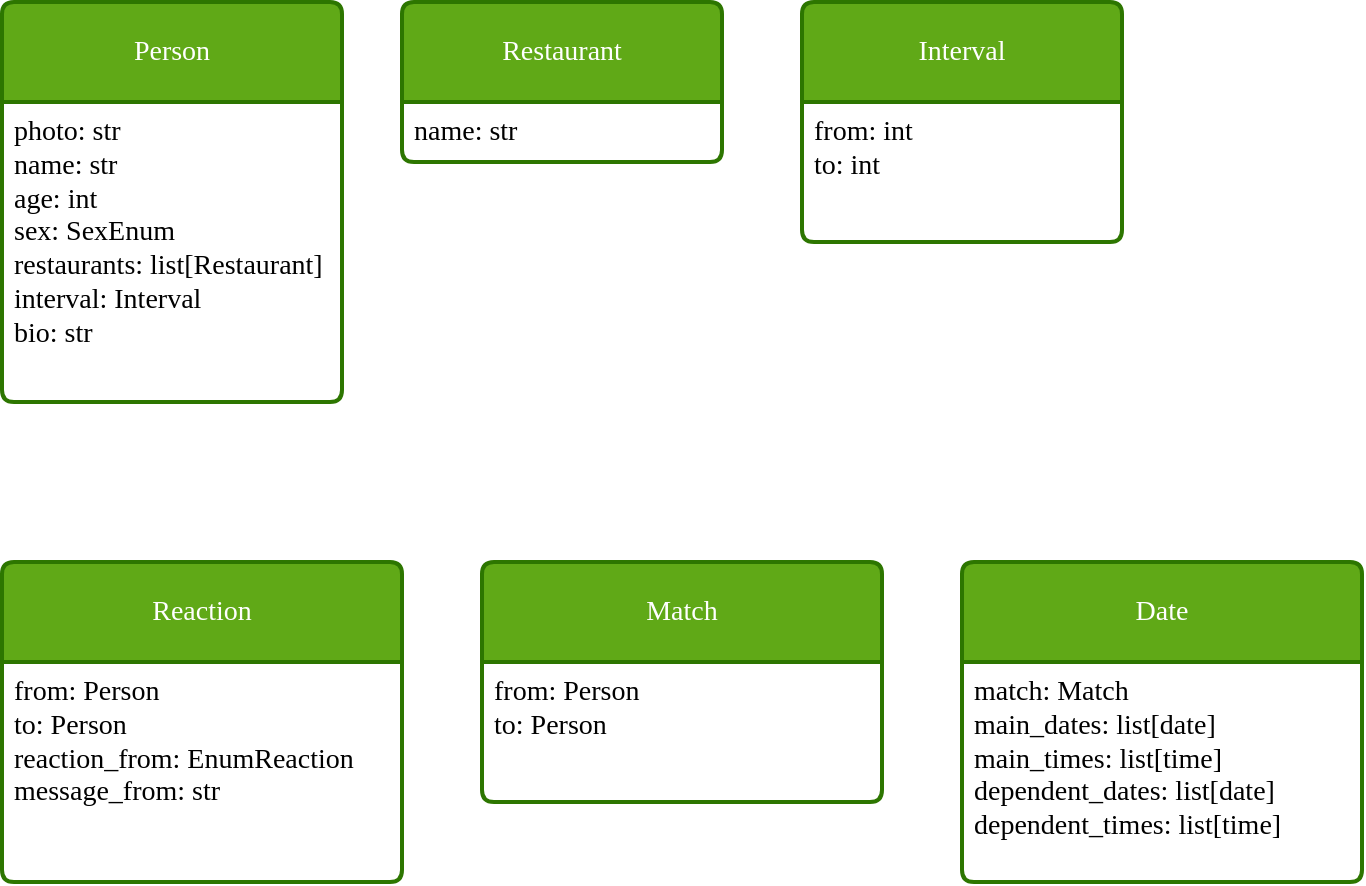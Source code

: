 <mxfile version="21.1.9" type="github">
  <diagram name="Страница 1" id="IpyKYIGc66eHT6IRMl8n">
    <mxGraphModel dx="1014" dy="559" grid="1" gridSize="10" guides="1" tooltips="1" connect="1" arrows="1" fold="1" page="1" pageScale="1" pageWidth="827" pageHeight="1169" math="0" shadow="0">
      <root>
        <mxCell id="0" />
        <mxCell id="1" parent="0" />
        <mxCell id="sQHt2j1zjNg7_AkFd3IT-1" value="Person" style="swimlane;childLayout=stackLayout;horizontal=1;startSize=50;horizontalStack=0;rounded=1;fontSize=14;fontStyle=0;strokeWidth=2;resizeParent=0;resizeLast=1;shadow=0;dashed=0;align=center;arcSize=4;whiteSpace=wrap;html=1;fontFamily=Times New Roman;fillColor=#60a917;fontColor=#ffffff;strokeColor=#2D7600;" parent="1" vertex="1">
          <mxGeometry x="40" y="40" width="170" height="200" as="geometry">
            <mxRectangle x="40" y="40" width="80" height="50" as="alternateBounds" />
          </mxGeometry>
        </mxCell>
        <mxCell id="sQHt2j1zjNg7_AkFd3IT-2" value="photo: str&lt;br&gt;name: str&lt;br style=&quot;font-size: 14px;&quot;&gt;age: int&lt;br style=&quot;font-size: 14px;&quot;&gt;sex: SexEnum&lt;br style=&quot;font-size: 14px;&quot;&gt;restaurants: list[Restaurant]&lt;br style=&quot;font-size: 14px;&quot;&gt;interval: Interval&lt;br style=&quot;font-size: 14px;&quot;&gt;bio: str" style="align=left;strokeColor=none;fillColor=none;spacingLeft=4;fontSize=14;verticalAlign=top;resizable=0;rotatable=0;part=1;html=1;fontFamily=Times New Roman;" parent="sQHt2j1zjNg7_AkFd3IT-1" vertex="1">
          <mxGeometry y="50" width="170" height="150" as="geometry" />
        </mxCell>
        <mxCell id="o55dQj6tfbEgBVc8BPkl-1" value="Restaurant" style="swimlane;childLayout=stackLayout;horizontal=1;startSize=50;horizontalStack=0;rounded=1;fontSize=14;fontStyle=0;strokeWidth=2;resizeParent=0;resizeLast=1;shadow=0;dashed=0;align=center;arcSize=4;whiteSpace=wrap;html=1;fontFamily=Times New Roman;fillColor=#60a917;fontColor=#ffffff;strokeColor=#2D7600;" vertex="1" parent="1">
          <mxGeometry x="240" y="40" width="160" height="80" as="geometry" />
        </mxCell>
        <mxCell id="o55dQj6tfbEgBVc8BPkl-2" value="name: str" style="align=left;strokeColor=none;fillColor=none;spacingLeft=4;fontSize=14;verticalAlign=top;resizable=0;rotatable=0;part=1;html=1;fontFamily=Times New Roman;" vertex="1" parent="o55dQj6tfbEgBVc8BPkl-1">
          <mxGeometry y="50" width="160" height="30" as="geometry" />
        </mxCell>
        <mxCell id="o55dQj6tfbEgBVc8BPkl-3" value="Interval" style="swimlane;childLayout=stackLayout;horizontal=1;startSize=50;horizontalStack=0;rounded=1;fontSize=14;fontStyle=0;strokeWidth=2;resizeParent=0;resizeLast=1;shadow=0;dashed=0;align=center;arcSize=4;whiteSpace=wrap;html=1;fontFamily=Times New Roman;fillColor=#60a917;fontColor=#ffffff;strokeColor=#2D7600;" vertex="1" parent="1">
          <mxGeometry x="440" y="40" width="160" height="120" as="geometry" />
        </mxCell>
        <mxCell id="o55dQj6tfbEgBVc8BPkl-4" value="from: int&lt;br style=&quot;font-size: 14px;&quot;&gt;to: int" style="align=left;strokeColor=none;fillColor=none;spacingLeft=4;fontSize=14;verticalAlign=top;resizable=0;rotatable=0;part=1;html=1;fontFamily=Times New Roman;" vertex="1" parent="o55dQj6tfbEgBVc8BPkl-3">
          <mxGeometry y="50" width="160" height="70" as="geometry" />
        </mxCell>
        <mxCell id="o55dQj6tfbEgBVc8BPkl-5" value="Reaction" style="swimlane;childLayout=stackLayout;horizontal=1;startSize=50;horizontalStack=0;rounded=1;fontSize=14;fontStyle=0;strokeWidth=2;resizeParent=0;resizeLast=1;shadow=0;dashed=0;align=center;arcSize=4;whiteSpace=wrap;html=1;fontFamily=Times New Roman;fillColor=#60a917;fontColor=#ffffff;strokeColor=#2D7600;" vertex="1" parent="1">
          <mxGeometry x="40" y="320" width="200" height="160" as="geometry" />
        </mxCell>
        <mxCell id="o55dQj6tfbEgBVc8BPkl-6" value="from: Person&lt;br style=&quot;font-size: 14px;&quot;&gt;to: Person&lt;br&gt;reaction_from: EnumReaction&lt;br&gt;message_from: str" style="align=left;strokeColor=none;fillColor=none;spacingLeft=4;fontSize=14;verticalAlign=top;resizable=0;rotatable=0;part=1;html=1;fontFamily=Times New Roman;" vertex="1" parent="o55dQj6tfbEgBVc8BPkl-5">
          <mxGeometry y="50" width="200" height="110" as="geometry" />
        </mxCell>
        <mxCell id="o55dQj6tfbEgBVc8BPkl-24" value="Match" style="swimlane;childLayout=stackLayout;horizontal=1;startSize=50;horizontalStack=0;rounded=1;fontSize=14;fontStyle=0;strokeWidth=2;resizeParent=0;resizeLast=1;shadow=0;dashed=0;align=center;arcSize=4;whiteSpace=wrap;html=1;fontFamily=Times New Roman;fillColor=#60a917;fontColor=#ffffff;strokeColor=#2D7600;" vertex="1" parent="1">
          <mxGeometry x="280" y="320" width="200" height="120" as="geometry" />
        </mxCell>
        <mxCell id="o55dQj6tfbEgBVc8BPkl-25" value="from: Person&lt;br style=&quot;font-size: 14px;&quot;&gt;to: Person" style="align=left;strokeColor=none;fillColor=none;spacingLeft=4;fontSize=14;verticalAlign=top;resizable=0;rotatable=0;part=1;html=1;fontFamily=Times New Roman;" vertex="1" parent="o55dQj6tfbEgBVc8BPkl-24">
          <mxGeometry y="50" width="200" height="70" as="geometry" />
        </mxCell>
        <mxCell id="o55dQj6tfbEgBVc8BPkl-26" value="Date" style="swimlane;childLayout=stackLayout;horizontal=1;startSize=50;horizontalStack=0;rounded=1;fontSize=14;fontStyle=0;strokeWidth=2;resizeParent=0;resizeLast=1;shadow=0;dashed=0;align=center;arcSize=4;whiteSpace=wrap;html=1;fontFamily=Times New Roman;fillColor=#60a917;fontColor=#ffffff;strokeColor=#2D7600;" vertex="1" parent="1">
          <mxGeometry x="520" y="320" width="200" height="160" as="geometry" />
        </mxCell>
        <mxCell id="o55dQj6tfbEgBVc8BPkl-27" value="match: Match&lt;br&gt;main_dates: list[date]&lt;br&gt;main_times: list[time]&lt;br&gt;dependent_dates: list[date]&lt;br&gt;dependent_times: list[time]" style="align=left;strokeColor=none;fillColor=none;spacingLeft=4;fontSize=14;verticalAlign=top;resizable=0;rotatable=0;part=1;html=1;fontFamily=Times New Roman;" vertex="1" parent="o55dQj6tfbEgBVc8BPkl-26">
          <mxGeometry y="50" width="200" height="110" as="geometry" />
        </mxCell>
      </root>
    </mxGraphModel>
  </diagram>
</mxfile>
